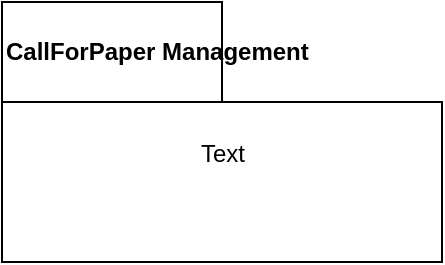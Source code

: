<mxfile>
    <diagram id="IkHD-cVuYkzQIx5YuAxt" name="Page-1">
        <mxGraphModel dx="796" dy="452" grid="1" gridSize="10" guides="1" tooltips="1" connect="1" arrows="1" fold="1" page="1" pageScale="1" pageWidth="850" pageHeight="1100" math="0" shadow="0">
            <root>
                <mxCell id="0"/>
                <mxCell id="1" parent="0"/>
                <mxCell id="2" value="CallForPaper Management" style="shape=folder;fontStyle=1;tabWidth=110;tabHeight=50;tabPosition=left;html=1;boundedLbl=1;labelInHeader=1;container=1;collapsible=0;align=left;" vertex="1" parent="1">
                    <mxGeometry x="260" y="410" width="220" height="130" as="geometry"/>
                </mxCell>
                <mxCell id="3" value="Text" style="html=1;strokeColor=none;resizeWidth=1;resizeHeight=1;fillColor=none;part=1;connectable=0;allowArrows=0;deletable=0;" vertex="1" parent="2">
                    <mxGeometry width="220" height="91" relative="1" as="geometry">
                        <mxPoint y="30" as="offset"/>
                    </mxGeometry>
                </mxCell>
            </root>
        </mxGraphModel>
    </diagram>
</mxfile>
